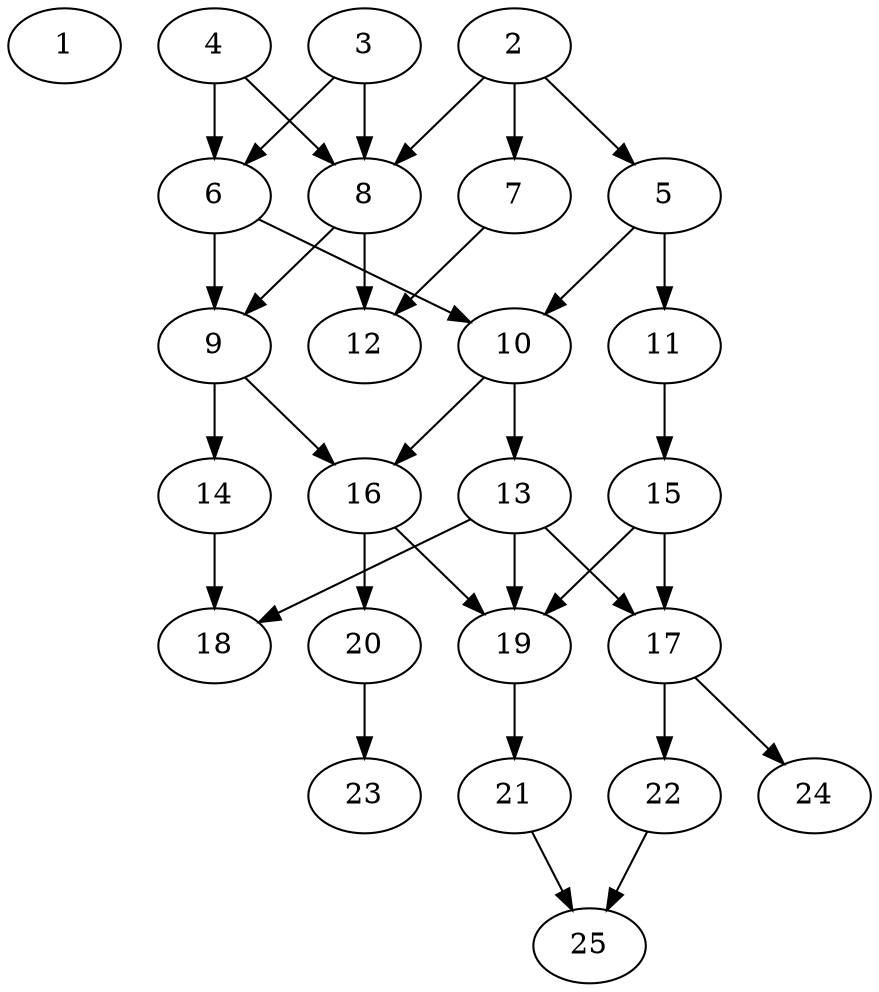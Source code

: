 // DAG automatically generated by daggen at Thu Oct  3 14:00:40 2019
// ./daggen --dot -n 25 --ccr 0.4 --fat 0.5 --regular 0.9 --density 0.6 --mindata 5242880 --maxdata 52428800 
digraph G {
  1 [size="70231040", alpha="0.07", expect_size="28092416"] 
  2 [size="114391040", alpha="0.19", expect_size="45756416"] 
  2 -> 5 [size ="45756416"]
  2 -> 7 [size ="45756416"]
  2 -> 8 [size ="45756416"]
  3 [size="100014080", alpha="0.18", expect_size="40005632"] 
  3 -> 6 [size ="40005632"]
  3 -> 8 [size ="40005632"]
  4 [size="27668480", alpha="0.14", expect_size="11067392"] 
  4 -> 6 [size ="11067392"]
  4 -> 8 [size ="11067392"]
  5 [size="126886400", alpha="0.01", expect_size="50754560"] 
  5 -> 10 [size ="50754560"]
  5 -> 11 [size ="50754560"]
  6 [size="37419520", alpha="0.06", expect_size="14967808"] 
  6 -> 9 [size ="14967808"]
  6 -> 10 [size ="14967808"]
  7 [size="29583360", alpha="0.19", expect_size="11833344"] 
  7 -> 12 [size ="11833344"]
  8 [size="128995840", alpha="0.04", expect_size="51598336"] 
  8 -> 9 [size ="51598336"]
  8 -> 12 [size ="51598336"]
  9 [size="108236800", alpha="0.17", expect_size="43294720"] 
  9 -> 14 [size ="43294720"]
  9 -> 16 [size ="43294720"]
  10 [size="67143680", alpha="0.13", expect_size="26857472"] 
  10 -> 13 [size ="26857472"]
  10 -> 16 [size ="26857472"]
  11 [size="19471360", alpha="0.06", expect_size="7788544"] 
  11 -> 15 [size ="7788544"]
  12 [size="62476800", alpha="0.11", expect_size="24990720"] 
  13 [size="53811200", alpha="0.05", expect_size="21524480"] 
  13 -> 17 [size ="21524480"]
  13 -> 18 [size ="21524480"]
  13 -> 19 [size ="21524480"]
  14 [size="41356800", alpha="0.04", expect_size="16542720"] 
  14 -> 18 [size ="16542720"]
  15 [size="122764800", alpha="0.03", expect_size="49105920"] 
  15 -> 17 [size ="49105920"]
  15 -> 19 [size ="49105920"]
  16 [size="130037760", alpha="0.01", expect_size="52015104"] 
  16 -> 19 [size ="52015104"]
  16 -> 20 [size ="52015104"]
  17 [size="49868800", alpha="0.03", expect_size="19947520"] 
  17 -> 22 [size ="19947520"]
  17 -> 24 [size ="19947520"]
  18 [size="41587200", alpha="0.19", expect_size="16634880"] 
  19 [size="67752960", alpha="0.10", expect_size="27101184"] 
  19 -> 21 [size ="27101184"]
  20 [size="51683840", alpha="0.16", expect_size="20673536"] 
  20 -> 23 [size ="20673536"]
  21 [size="128770560", alpha="0.11", expect_size="51508224"] 
  21 -> 25 [size ="51508224"]
  22 [size="44288000", alpha="0.03", expect_size="17715200"] 
  22 -> 25 [size ="17715200"]
  23 [size="106644480", alpha="0.10", expect_size="42657792"] 
  24 [size="20490240", alpha="0.19", expect_size="8196096"] 
  25 [size="43033600", alpha="0.08", expect_size="17213440"] 
}
